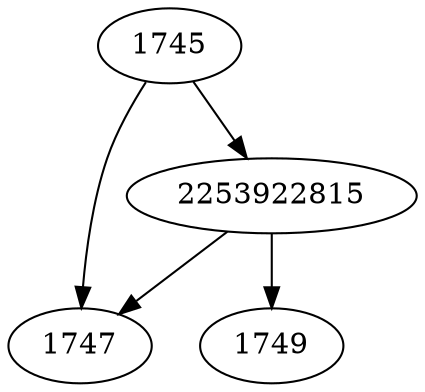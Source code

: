 strict digraph  {
1745;
1747;
1749;
2253922815;
1745 -> 1747;
1745 -> 2253922815;
2253922815 -> 1747;
2253922815 -> 1749;
}
